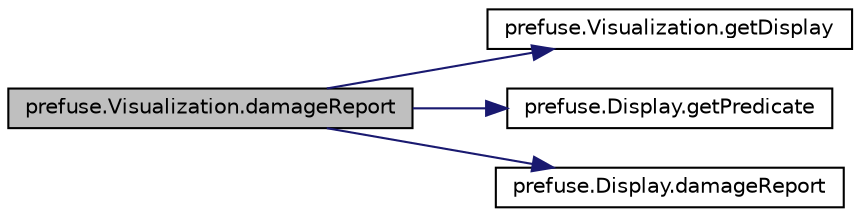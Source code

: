 digraph G
{
  edge [fontname="Helvetica",fontsize="10",labelfontname="Helvetica",labelfontsize="10"];
  node [fontname="Helvetica",fontsize="10",shape=record];
  rankdir="LR";
  Node1 [label="prefuse.Visualization.damageReport",height=0.2,width=0.4,color="black", fillcolor="grey75", style="filled" fontcolor="black"];
  Node1 -> Node2 [color="midnightblue",fontsize="10",style="solid"];
  Node2 [label="prefuse.Visualization.getDisplay",height=0.2,width=0.4,color="black", fillcolor="white", style="filled",URL="$classprefuse_1_1_visualization.html#a744c505a2f04c53a98e52fc4f8972357"];
  Node1 -> Node3 [color="midnightblue",fontsize="10",style="solid"];
  Node3 [label="prefuse.Display.getPredicate",height=0.2,width=0.4,color="black", fillcolor="white", style="filled",URL="$classprefuse_1_1_display.html#a9ba3eb2fb69ccc5d3bf009593cf8bdff"];
  Node1 -> Node4 [color="midnightblue",fontsize="10",style="solid"];
  Node4 [label="prefuse.Display.damageReport",height=0.2,width=0.4,color="black", fillcolor="white", style="filled",URL="$classprefuse_1_1_display.html#a982d9f77c30d4956c86e9ddc2410214a"];
}
